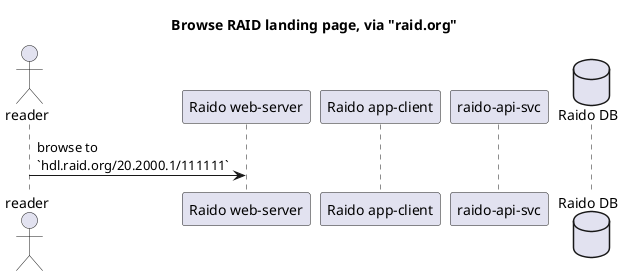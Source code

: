 @startuml
title Browse RAID landing page, via "raid.org"

actor "reader" as reader

participant "Raido web-server" as raidoWeb
participant "Raido app-client" as appClient

participant "raido-api-svc" as raidoApi
database "Raido DB" as raidoDb


reader -> raidoWeb: browse to \n`hdl.raid.org/20.2000.1/111111`
'raidoWeb <-- reader: app-client HTML/JS code
'reader -> appClient: execute app-client code  
'appClient -> raidoApi: GET /raid/v1/20.2000.1/111111
'raidoApi -> raidoDb: lookup `20.2000.1/111111`
'raidoDb --> raidoApi: return `{metadata}`
'raidoApi --> appClient: return `{metadata}`
'appClient --> reader: render RAiD as HTML\n for user to view  
@enduml



participant "Local Handle Service" as lhs
database "Local Handle Service DB" as lhsDb

participant "Global Handle Infra" as ghs
